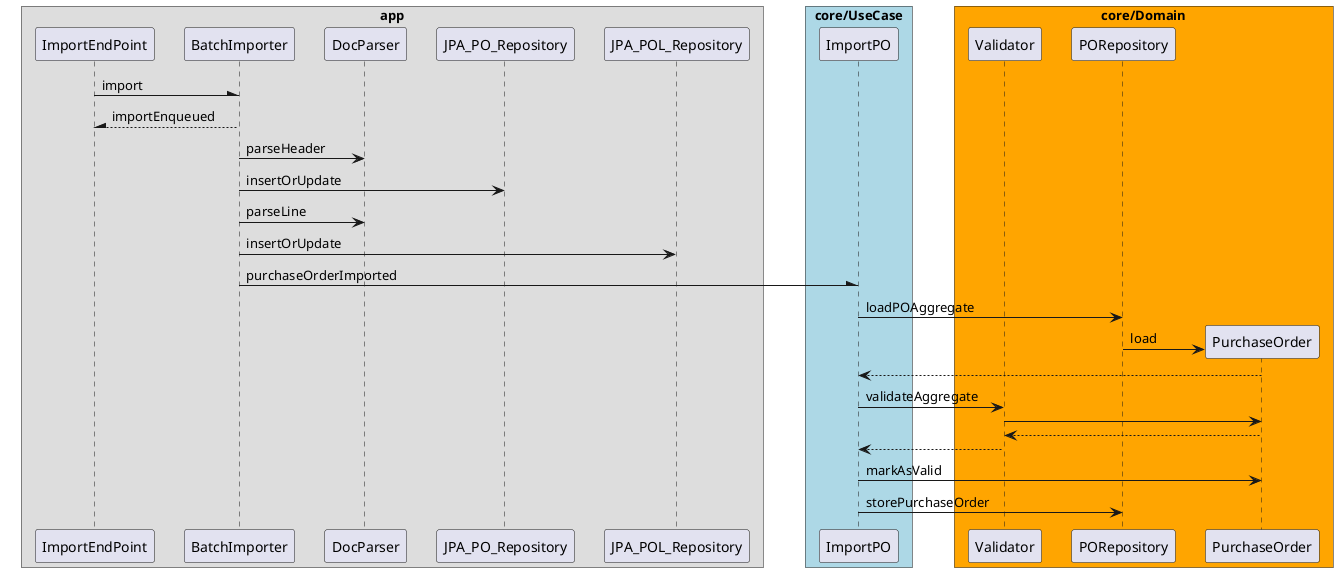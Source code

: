 @startuml
skinparam ParticipantPadding 10
skinparam BoxPadding 20
box "app"
  participant ImportEndPoint
  participant BatchImporter
  participant DocParser
  participant JPA_PO_Repository
  participant JPA_POL_Repository
end box
box "core/UseCase" #LightBlue
  participant ImportPO
end box
box "core/Domain" #Orange
  participant Validator
  participant PORepository
  participant PurchaseOrder
end box

ImportEndPoint -\ BatchImporter: import
BatchImporter --\ ImportEndPoint: importEnqueued
BatchImporter -> DocParser: parseHeader
BatchImporter -> JPA_PO_Repository: insertOrUpdate
BatchImporter -> DocParser: parseLine
BatchImporter -> JPA_POL_Repository: insertOrUpdate
BatchImporter -\ ImportPO: purchaseOrderImported
ImportPO -> PORepository: loadPOAggregate
PORepository -> PurchaseOrder ** : load
PurchaseOrder --> ImportPO
ImportPO -> Validator: validateAggregate
Validator -> PurchaseOrder
PurchaseOrder --> Validator
Validator --> ImportPO
ImportPO -> PurchaseOrder: markAsValid
ImportPO -> PORepository: storePurchaseOrder
@enduml
